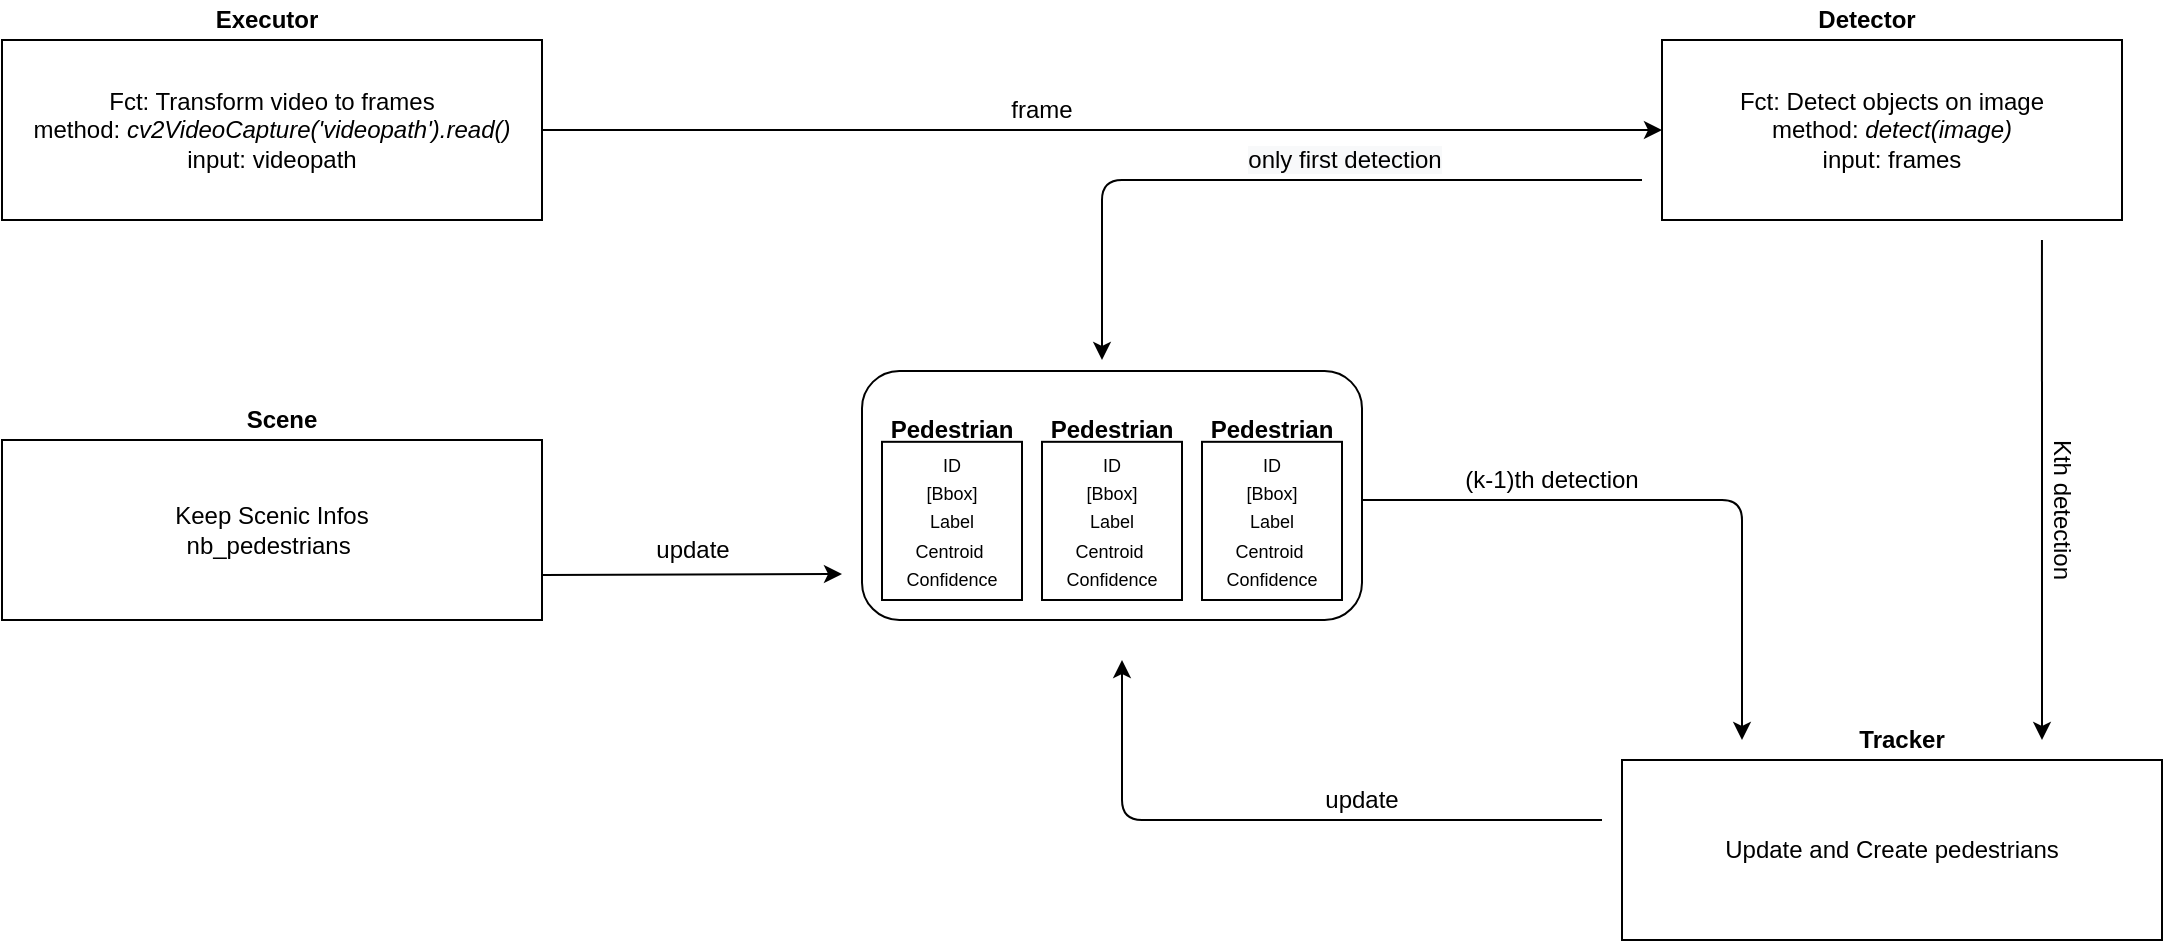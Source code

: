 <mxfile version="14.5.7" type="github">
  <diagram id="q4cfkaQQE1zlVpnMSo4t" name="Page-1">
    <mxGraphModel dx="1236" dy="551" grid="1" gridSize="10" guides="1" tooltips="1" connect="1" arrows="1" fold="1" page="1" pageScale="1" pageWidth="850" pageHeight="1100" math="0" shadow="0">
      <root>
        <mxCell id="0" />
        <mxCell id="1" parent="0" />
        <mxCell id="jR5xJFSEKe1apTjogDWd-9" value="" style="group" vertex="1" connectable="0" parent="1">
          <mxGeometry x="920" y="120" width="230" height="110" as="geometry" />
        </mxCell>
        <mxCell id="jR5xJFSEKe1apTjogDWd-1" value="Fct: Detect objects on image&lt;br&gt;method: &lt;i&gt;detect(image)&lt;/i&gt;&lt;br&gt;input: frames" style="rounded=0;whiteSpace=wrap;html=1;" vertex="1" parent="jR5xJFSEKe1apTjogDWd-9">
          <mxGeometry y="20" width="230" height="90" as="geometry" />
        </mxCell>
        <mxCell id="jR5xJFSEKe1apTjogDWd-7" value="&lt;b&gt;Detector&lt;/b&gt;" style="text;html=1;strokeColor=none;fillColor=none;align=center;verticalAlign=middle;whiteSpace=wrap;rounded=0;" vertex="1" parent="jR5xJFSEKe1apTjogDWd-9">
          <mxGeometry x="65" width="75" height="20" as="geometry" />
        </mxCell>
        <mxCell id="jR5xJFSEKe1apTjogDWd-10" value="" style="group" vertex="1" connectable="0" parent="1">
          <mxGeometry x="90" y="120" width="270" height="110" as="geometry" />
        </mxCell>
        <mxCell id="jR5xJFSEKe1apTjogDWd-6" value="Fct: Transform video to frames&lt;br&gt;method: &lt;i&gt;cv2VideoCapture(&#39;videopath&#39;).read()&lt;/i&gt;&lt;br&gt;input: videopath" style="rounded=0;whiteSpace=wrap;html=1;" vertex="1" parent="jR5xJFSEKe1apTjogDWd-10">
          <mxGeometry y="20" width="270" height="90" as="geometry" />
        </mxCell>
        <mxCell id="jR5xJFSEKe1apTjogDWd-8" value="&lt;b&gt;Executor&lt;/b&gt;" style="text;html=1;strokeColor=none;fillColor=none;align=center;verticalAlign=middle;whiteSpace=wrap;rounded=0;" vertex="1" parent="jR5xJFSEKe1apTjogDWd-10">
          <mxGeometry x="105" width="55" height="20" as="geometry" />
        </mxCell>
        <mxCell id="jR5xJFSEKe1apTjogDWd-11" value="" style="endArrow=classic;html=1;entryX=0;entryY=0.5;entryDx=0;entryDy=0;exitX=1;exitY=0.5;exitDx=0;exitDy=0;" edge="1" parent="1" source="jR5xJFSEKe1apTjogDWd-6" target="jR5xJFSEKe1apTjogDWd-1">
          <mxGeometry width="50" height="50" relative="1" as="geometry">
            <mxPoint x="435" y="220" as="sourcePoint" />
            <mxPoint x="485" y="170" as="targetPoint" />
          </mxGeometry>
        </mxCell>
        <mxCell id="jR5xJFSEKe1apTjogDWd-12" value="frame" style="text;html=1;strokeColor=none;fillColor=none;align=center;verticalAlign=middle;whiteSpace=wrap;rounded=0;" vertex="1" parent="1">
          <mxGeometry x="590" y="165" width="40" height="20" as="geometry" />
        </mxCell>
        <mxCell id="jR5xJFSEKe1apTjogDWd-14" value="" style="group" vertex="1" connectable="0" parent="1">
          <mxGeometry x="90" y="320" width="270" height="110" as="geometry" />
        </mxCell>
        <mxCell id="jR5xJFSEKe1apTjogDWd-5" value="Keep Scenic Infos&lt;br&gt;nb_pedestrians&amp;nbsp;" style="rounded=0;whiteSpace=wrap;html=1;" vertex="1" parent="jR5xJFSEKe1apTjogDWd-14">
          <mxGeometry y="20" width="270" height="90" as="geometry" />
        </mxCell>
        <mxCell id="jR5xJFSEKe1apTjogDWd-13" value="&lt;b&gt;Scene&lt;/b&gt;" style="text;html=1;strokeColor=none;fillColor=none;align=center;verticalAlign=middle;whiteSpace=wrap;rounded=0;" vertex="1" parent="jR5xJFSEKe1apTjogDWd-14">
          <mxGeometry x="120" width="40" height="20" as="geometry" />
        </mxCell>
        <mxCell id="jR5xJFSEKe1apTjogDWd-16" value="" style="group" vertex="1" connectable="0" parent="1">
          <mxGeometry x="550" y="330" width="220" height="100" as="geometry" />
        </mxCell>
        <mxCell id="jR5xJFSEKe1apTjogDWd-49" value="" style="rounded=1;whiteSpace=wrap;html=1;" vertex="1" parent="jR5xJFSEKe1apTjogDWd-16">
          <mxGeometry x="-30" y="-24.54" width="250" height="124.54" as="geometry" />
        </mxCell>
        <mxCell id="jR5xJFSEKe1apTjogDWd-17" value="&lt;font style=&quot;font-size: 9px&quot;&gt;ID&lt;br&gt;[Bbox]&lt;br&gt;Label&lt;br&gt;Centroid&amp;nbsp;&lt;br&gt;Confidence&lt;/font&gt;" style="rounded=0;whiteSpace=wrap;html=1;" vertex="1" parent="jR5xJFSEKe1apTjogDWd-16">
          <mxGeometry x="-20" y="10.91" width="70" height="79.09" as="geometry" />
        </mxCell>
        <mxCell id="jR5xJFSEKe1apTjogDWd-18" value="&lt;b&gt;Pedestrian&lt;/b&gt;" style="text;html=1;strokeColor=none;fillColor=none;align=center;verticalAlign=middle;whiteSpace=wrap;rounded=0;" vertex="1" parent="jR5xJFSEKe1apTjogDWd-16">
          <mxGeometry width="29.63" height="10.91" as="geometry" />
        </mxCell>
        <mxCell id="jR5xJFSEKe1apTjogDWd-19" value="" style="group" vertex="1" connectable="0" parent="1">
          <mxGeometry x="900" y="480" width="270" height="110" as="geometry" />
        </mxCell>
        <mxCell id="jR5xJFSEKe1apTjogDWd-20" value="Update and Create pedestrians" style="rounded=0;whiteSpace=wrap;html=1;" vertex="1" parent="jR5xJFSEKe1apTjogDWd-19">
          <mxGeometry y="20" width="270" height="90" as="geometry" />
        </mxCell>
        <mxCell id="jR5xJFSEKe1apTjogDWd-21" value="&lt;b&gt;Tracker&lt;/b&gt;" style="text;html=1;strokeColor=none;fillColor=none;align=center;verticalAlign=middle;whiteSpace=wrap;rounded=0;" vertex="1" parent="jR5xJFSEKe1apTjogDWd-19">
          <mxGeometry x="120" width="40" height="20" as="geometry" />
        </mxCell>
        <mxCell id="jR5xJFSEKe1apTjogDWd-29" value="" style="group" vertex="1" connectable="0" parent="1">
          <mxGeometry x="630" y="330" width="50" height="90" as="geometry" />
        </mxCell>
        <mxCell id="jR5xJFSEKe1apTjogDWd-30" value="&lt;font style=&quot;font-size: 9px&quot;&gt;ID&lt;br&gt;[Bbox]&lt;br&gt;Label&lt;br&gt;Centroid&amp;nbsp;&lt;br&gt;Confidence&lt;/font&gt;" style="rounded=0;whiteSpace=wrap;html=1;" vertex="1" parent="jR5xJFSEKe1apTjogDWd-29">
          <mxGeometry x="-20" y="10.91" width="70" height="79.09" as="geometry" />
        </mxCell>
        <mxCell id="jR5xJFSEKe1apTjogDWd-31" value="&lt;b&gt;Pedestrian&lt;/b&gt;" style="text;html=1;strokeColor=none;fillColor=none;align=center;verticalAlign=middle;whiteSpace=wrap;rounded=0;" vertex="1" parent="jR5xJFSEKe1apTjogDWd-29">
          <mxGeometry width="29.63" height="10.91" as="geometry" />
        </mxCell>
        <mxCell id="jR5xJFSEKe1apTjogDWd-32" value="" style="group" vertex="1" connectable="0" parent="1">
          <mxGeometry x="710" y="330" width="50" height="90" as="geometry" />
        </mxCell>
        <mxCell id="jR5xJFSEKe1apTjogDWd-33" value="&lt;font style=&quot;font-size: 9px&quot;&gt;ID&lt;br&gt;[Bbox]&lt;br&gt;Label&lt;br&gt;Centroid&amp;nbsp;&lt;br&gt;Confidence&lt;/font&gt;" style="rounded=0;whiteSpace=wrap;html=1;" vertex="1" parent="jR5xJFSEKe1apTjogDWd-32">
          <mxGeometry x="-20" y="10.91" width="70" height="79.09" as="geometry" />
        </mxCell>
        <mxCell id="jR5xJFSEKe1apTjogDWd-34" value="&lt;b&gt;Pedestrian&lt;/b&gt;" style="text;html=1;strokeColor=none;fillColor=none;align=center;verticalAlign=middle;whiteSpace=wrap;rounded=0;" vertex="1" parent="jR5xJFSEKe1apTjogDWd-32">
          <mxGeometry width="29.63" height="10.91" as="geometry" />
        </mxCell>
        <mxCell id="jR5xJFSEKe1apTjogDWd-42" value="" style="endArrow=classic;html=1;" edge="1" parent="1">
          <mxGeometry width="50" height="50" relative="1" as="geometry">
            <mxPoint x="770" y="370" as="sourcePoint" />
            <mxPoint x="960" y="490" as="targetPoint" />
            <Array as="points">
              <mxPoint x="960" y="370" />
            </Array>
          </mxGeometry>
        </mxCell>
        <mxCell id="jR5xJFSEKe1apTjogDWd-43" value="" style="endArrow=classic;html=1;exitX=0.826;exitY=1.111;exitDx=0;exitDy=0;exitPerimeter=0;" edge="1" parent="1" source="jR5xJFSEKe1apTjogDWd-1">
          <mxGeometry width="50" height="50" relative="1" as="geometry">
            <mxPoint x="1030" y="340" as="sourcePoint" />
            <mxPoint x="1110" y="490" as="targetPoint" />
          </mxGeometry>
        </mxCell>
        <mxCell id="jR5xJFSEKe1apTjogDWd-44" value="" style="endArrow=classic;html=1;" edge="1" parent="1">
          <mxGeometry width="50" height="50" relative="1" as="geometry">
            <mxPoint x="910" y="210" as="sourcePoint" />
            <mxPoint x="640" y="300" as="targetPoint" />
            <Array as="points">
              <mxPoint x="640" y="210" />
            </Array>
          </mxGeometry>
        </mxCell>
        <mxCell id="jR5xJFSEKe1apTjogDWd-45" value="&lt;span style=&quot;font-size: 12px ; background-color: rgb(248 , 249 , 250)&quot;&gt;only first detection&lt;/span&gt;" style="edgeLabel;html=1;align=center;verticalAlign=middle;resizable=0;points=[];" vertex="1" connectable="0" parent="jR5xJFSEKe1apTjogDWd-44">
          <mxGeometry x="-0.085" y="-5" relative="1" as="geometry">
            <mxPoint x="15" y="-5" as="offset" />
          </mxGeometry>
        </mxCell>
        <mxCell id="jR5xJFSEKe1apTjogDWd-46" value="" style="endArrow=classic;html=1;" edge="1" parent="1">
          <mxGeometry width="50" height="50" relative="1" as="geometry">
            <mxPoint x="890" y="530" as="sourcePoint" />
            <mxPoint x="650" y="450" as="targetPoint" />
            <Array as="points">
              <mxPoint x="650" y="530" />
            </Array>
          </mxGeometry>
        </mxCell>
        <mxCell id="jR5xJFSEKe1apTjogDWd-48" value="" style="endArrow=classic;html=1;exitX=1;exitY=0.75;exitDx=0;exitDy=0;" edge="1" parent="1" source="jR5xJFSEKe1apTjogDWd-5">
          <mxGeometry width="50" height="50" relative="1" as="geometry">
            <mxPoint x="400" y="450" as="sourcePoint" />
            <mxPoint x="510" y="407" as="targetPoint" />
          </mxGeometry>
        </mxCell>
        <mxCell id="jR5xJFSEKe1apTjogDWd-50" value="(k-1)th detection" style="text;html=1;strokeColor=none;fillColor=none;align=center;verticalAlign=middle;whiteSpace=wrap;rounded=0;" vertex="1" parent="1">
          <mxGeometry x="810" y="350" width="110" height="20" as="geometry" />
        </mxCell>
        <mxCell id="jR5xJFSEKe1apTjogDWd-51" value="Kth detection&lt;br&gt;" style="text;html=1;strokeColor=none;fillColor=none;align=center;verticalAlign=middle;whiteSpace=wrap;rounded=0;rotation=90;" vertex="1" parent="1">
          <mxGeometry x="1075" y="365" width="90" height="20" as="geometry" />
        </mxCell>
        <mxCell id="jR5xJFSEKe1apTjogDWd-53" value="update" style="text;html=1;strokeColor=none;fillColor=none;align=center;verticalAlign=middle;whiteSpace=wrap;rounded=0;" vertex="1" parent="1">
          <mxGeometry x="750" y="510" width="40" height="20" as="geometry" />
        </mxCell>
        <mxCell id="jR5xJFSEKe1apTjogDWd-54" value="update" style="text;html=1;align=center;verticalAlign=middle;resizable=0;points=[];autosize=1;" vertex="1" parent="1">
          <mxGeometry x="410" y="385" width="50" height="20" as="geometry" />
        </mxCell>
      </root>
    </mxGraphModel>
  </diagram>
</mxfile>
